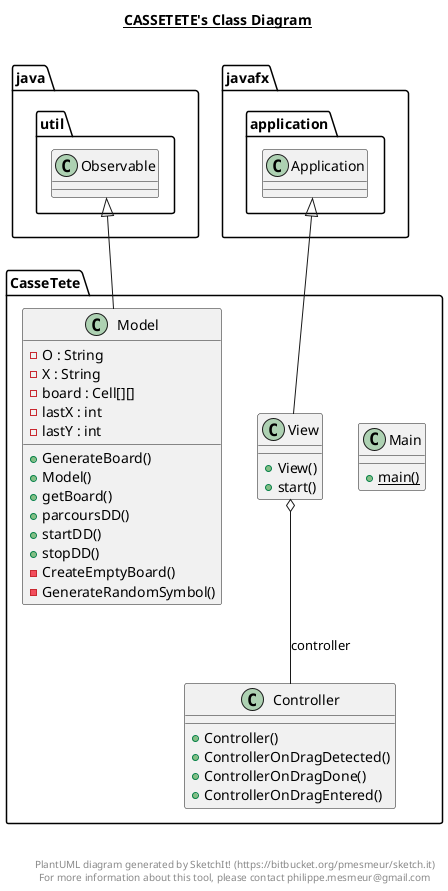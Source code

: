 @startuml

title __CASSETETE's Class Diagram__\n

  namespace CasseTete {
    class CasseTete.Controller {
        + Controller()
        + ControllerOnDragDetected()
        + ControllerOnDragDone()
        + ControllerOnDragEntered()
    }
  }
  

  namespace CasseTete {
    class CasseTete.Main {
        {static} + main()
    }
  }
  

  namespace CasseTete {
    class CasseTete.Model {
        - O : String
        - X : String
        - board : Cell[][]
        - lastX : int
        - lastY : int
        + GenerateBoard()
        + Model()
        + getBoard()
        + parcoursDD()
        + startDD()
        + stopDD()
        - CreateEmptyBoard()
        - GenerateRandomSymbol()
    }
  }
  

  namespace CasseTete {
    class CasseTete.View {
        + View()
        + start()
    }
  }
  

  CasseTete.Model -up-|> java.util.Observable
  CasseTete.View -up-|> javafx.application.Application
  CasseTete.View o-- CasseTete.Controller : controller


right footer


PlantUML diagram generated by SketchIt! (https://bitbucket.org/pmesmeur/sketch.it)
For more information about this tool, please contact philippe.mesmeur@gmail.com
endfooter

@enduml
